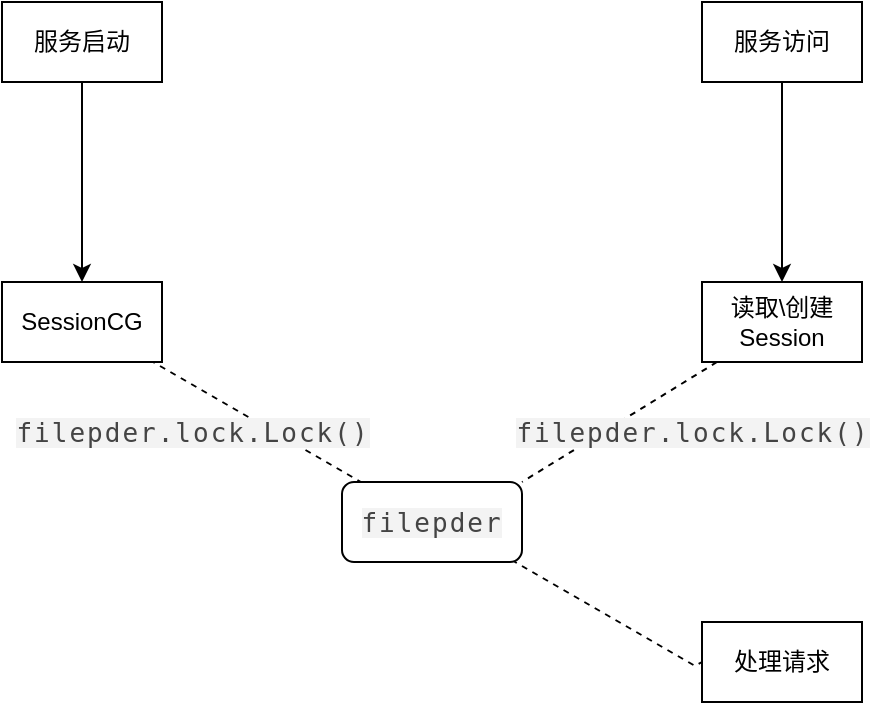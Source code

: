 <mxfile version="26.1.3">
  <diagram name="第 1 页" id="nNbaqZoOLx6xtGllvtjS">
    <mxGraphModel dx="1042" dy="573" grid="1" gridSize="10" guides="1" tooltips="1" connect="1" arrows="1" fold="1" page="1" pageScale="1" pageWidth="827" pageHeight="1169" math="0" shadow="0">
      <root>
        <mxCell id="0" />
        <mxCell id="1" parent="0" />
        <mxCell id="qx5MMXyXuyL3dPPYO67F-7" style="edgeStyle=orthogonalEdgeStyle;rounded=0;orthogonalLoop=1;jettySize=auto;html=1;entryX=0.5;entryY=0;entryDx=0;entryDy=0;" edge="1" parent="1" source="qx5MMXyXuyL3dPPYO67F-1" target="qx5MMXyXuyL3dPPYO67F-2">
          <mxGeometry relative="1" as="geometry" />
        </mxCell>
        <mxCell id="qx5MMXyXuyL3dPPYO67F-1" value="服务启动" style="rounded=0;whiteSpace=wrap;html=1;" vertex="1" parent="1">
          <mxGeometry x="150" y="160" width="80" height="40" as="geometry" />
        </mxCell>
        <mxCell id="qx5MMXyXuyL3dPPYO67F-8" style="edgeStyle=isometricEdgeStyle;rounded=0;orthogonalLoop=1;jettySize=auto;html=1;dashed=1;" edge="1" parent="1" source="qx5MMXyXuyL3dPPYO67F-2" target="qx5MMXyXuyL3dPPYO67F-3">
          <mxGeometry relative="1" as="geometry" />
        </mxCell>
        <mxCell id="qx5MMXyXuyL3dPPYO67F-2" value="SessionCG" style="rounded=0;whiteSpace=wrap;html=1;" vertex="1" parent="1">
          <mxGeometry x="150" y="300" width="80" height="40" as="geometry" />
        </mxCell>
        <mxCell id="qx5MMXyXuyL3dPPYO67F-13" style="edgeStyle=isometricEdgeStyle;rounded=0;orthogonalLoop=1;jettySize=auto;html=1;dashed=1;endArrow=none;startFill=0;" edge="1" parent="1" source="qx5MMXyXuyL3dPPYO67F-3">
          <mxGeometry relative="1" as="geometry">
            <mxPoint x="500" y="490" as="targetPoint" />
          </mxGeometry>
        </mxCell>
        <mxCell id="qx5MMXyXuyL3dPPYO67F-3" value="&lt;span style=&quot;color: rgb(68, 68, 68); font-family: consolas, Menlo, &amp;quot;PingFang SC&amp;quot;, &amp;quot;Microsoft YaHei&amp;quot;, monospace; font-size: 13px; letter-spacing: 1px; text-align: start; white-space: pre; background-color: rgb(243, 243, 243);&quot;&gt;filepder&lt;/span&gt;" style="rounded=1;whiteSpace=wrap;html=1;" vertex="1" parent="1">
          <mxGeometry x="320" y="400" width="90" height="40" as="geometry" />
        </mxCell>
        <mxCell id="qx5MMXyXuyL3dPPYO67F-9" style="edgeStyle=orthogonalEdgeStyle;rounded=0;orthogonalLoop=1;jettySize=auto;html=1;" edge="1" parent="1" source="qx5MMXyXuyL3dPPYO67F-5" target="qx5MMXyXuyL3dPPYO67F-6">
          <mxGeometry relative="1" as="geometry" />
        </mxCell>
        <mxCell id="qx5MMXyXuyL3dPPYO67F-5" value="服务访问" style="rounded=0;whiteSpace=wrap;html=1;" vertex="1" parent="1">
          <mxGeometry x="500" y="160" width="80" height="40" as="geometry" />
        </mxCell>
        <mxCell id="qx5MMXyXuyL3dPPYO67F-10" style="rounded=0;orthogonalLoop=1;jettySize=auto;html=1;elbow=vertical;dashed=1;endArrow=none;startFill=0;entryX=1;entryY=0;entryDx=0;entryDy=0;" edge="1" parent="1" source="qx5MMXyXuyL3dPPYO67F-6" target="qx5MMXyXuyL3dPPYO67F-3">
          <mxGeometry relative="1" as="geometry" />
        </mxCell>
        <mxCell id="qx5MMXyXuyL3dPPYO67F-6" value="读取\创建Session" style="rounded=0;whiteSpace=wrap;html=1;" vertex="1" parent="1">
          <mxGeometry x="500" y="300" width="80" height="40" as="geometry" />
        </mxCell>
        <mxCell id="qx5MMXyXuyL3dPPYO67F-11" value="处理请求" style="rounded=0;whiteSpace=wrap;html=1;" vertex="1" parent="1">
          <mxGeometry x="500" y="470" width="80" height="40" as="geometry" />
        </mxCell>
        <mxCell id="qx5MMXyXuyL3dPPYO67F-14" value="&lt;span style=&quot;color: rgb(68, 68, 68); font-family: consolas, Menlo, &amp;quot;PingFang SC&amp;quot;, &amp;quot;Microsoft YaHei&amp;quot;, monospace; font-size: 13px; letter-spacing: 1px; text-align: start; white-space-collapse: preserve; background-color: rgb(243, 243, 243);&quot;&gt;filepder.lock.Lock()&lt;/span&gt;" style="text;html=1;align=center;verticalAlign=middle;resizable=0;points=[];autosize=1;strokeColor=none;fillColor=none;" vertex="1" parent="1">
          <mxGeometry x="150" y="360" width="190" height="30" as="geometry" />
        </mxCell>
        <mxCell id="qx5MMXyXuyL3dPPYO67F-15" value="&lt;span style=&quot;color: rgb(68, 68, 68); font-family: consolas, Menlo, &amp;quot;PingFang SC&amp;quot;, &amp;quot;Microsoft YaHei&amp;quot;, monospace; font-size: 13px; letter-spacing: 1px; text-align: start; white-space-collapse: preserve; background-color: rgb(243, 243, 243);&quot;&gt;filepder.lock.Lock()&lt;/span&gt;" style="text;html=1;align=center;verticalAlign=middle;resizable=0;points=[];autosize=1;strokeColor=none;fillColor=none;" vertex="1" parent="1">
          <mxGeometry x="400" y="360" width="190" height="30" as="geometry" />
        </mxCell>
      </root>
    </mxGraphModel>
  </diagram>
</mxfile>
